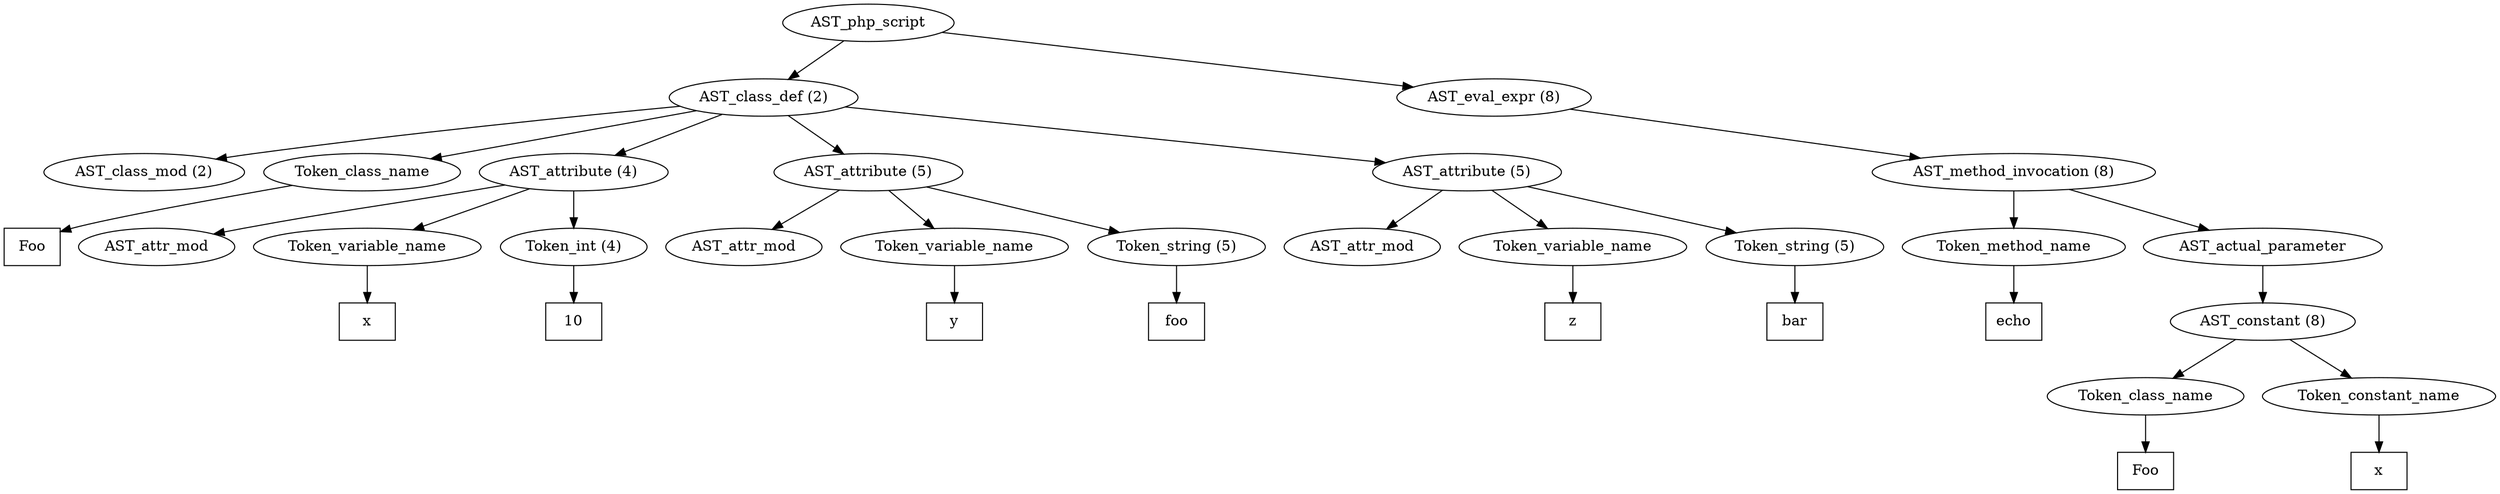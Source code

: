 /*
 * AST in dot format generated by phc -- the PHP compiler
 */

digraph AST {
node_0 [label="AST_php_script"];
node_1 [label="AST_class_def (2)"];
node_2 [label="AST_class_mod (2)"];
node_3 [label="Token_class_name"];
node_4 [label="Foo", shape=box]
node_3 -> node_4;
node_5 [label="AST_attribute (4)"];
node_6 [label="AST_attr_mod"];
node_7 [label="Token_variable_name"];
node_8 [label="x", shape=box]
node_7 -> node_8;
node_9 [label="Token_int (4)"];
node_10 [label="10", shape=box]
node_9 -> node_10;
node_5 -> node_9;
node_5 -> node_7;
node_5 -> node_6;
node_11 [label="AST_attribute (5)"];
node_12 [label="AST_attr_mod"];
node_13 [label="Token_variable_name"];
node_14 [label="y", shape=box]
node_13 -> node_14;
node_15 [label="Token_string (5)"];
node_16 [label="foo", shape=box]
node_15 -> node_16;
node_11 -> node_15;
node_11 -> node_13;
node_11 -> node_12;
node_17 [label="AST_attribute (5)"];
node_18 [label="AST_attr_mod"];
node_19 [label="Token_variable_name"];
node_20 [label="z", shape=box]
node_19 -> node_20;
node_21 [label="Token_string (5)"];
node_22 [label="bar", shape=box]
node_21 -> node_22;
node_17 -> node_21;
node_17 -> node_19;
node_17 -> node_18;
node_1 -> node_17;
node_1 -> node_11;
node_1 -> node_5;
node_1 -> node_3;
node_1 -> node_2;
node_23 [label="AST_eval_expr (8)"];
node_24 [label="AST_method_invocation (8)"];
node_25 [label="Token_method_name"];
node_26 [label="echo", shape=box]
node_25 -> node_26;
node_27 [label="AST_actual_parameter"];
node_28 [label="AST_constant (8)"];
node_29 [label="Token_class_name"];
node_30 [label="Foo", shape=box]
node_29 -> node_30;
node_31 [label="Token_constant_name"];
node_32 [label="x", shape=box]
node_31 -> node_32;
node_28 -> node_31;
node_28 -> node_29;
node_27 -> node_28;
node_24 -> node_27;
node_24 -> node_25;
node_23 -> node_24;
node_0 -> node_23;
node_0 -> node_1;
}
